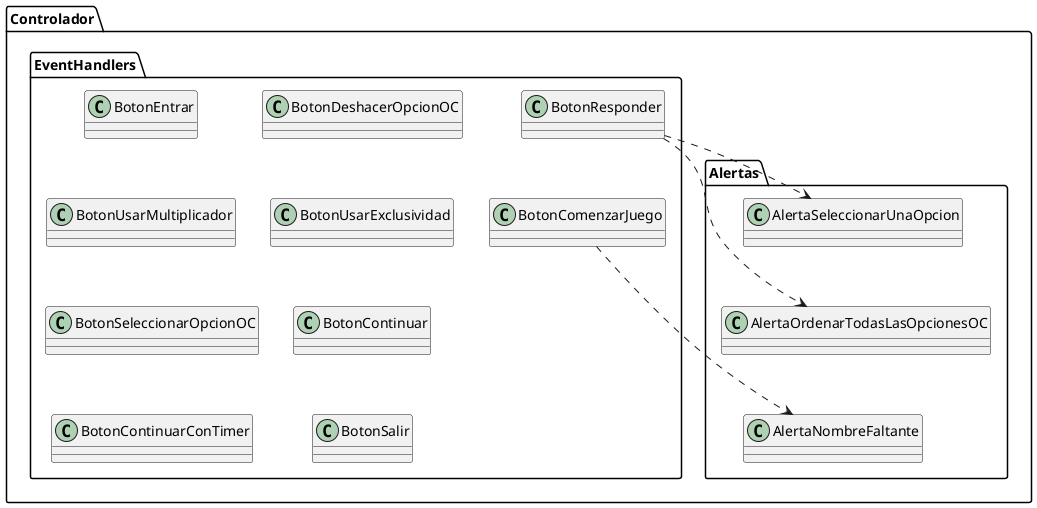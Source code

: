 @startuml
skinparam classAttributeIconSize 0

package Controlador {

    package Alertas {
        class AlertaNombreFaltante
        class AlertaOrdenarTodasLasOpcionesOC
        class AlertaSeleccionarUnaOpcion
    }

    package EventHandlers {
        class BotonComenzarJuego
        class BotonContinuar
        class BotonContinuarConTimer
        class BotonDeshacerOpcionOC
        class BotonEntrar
        class BotonResponder
        class BotonSalir
        class BotonSeleccionarOpcionOC
        class BotonUsarExclusividad
        class BotonUsarMultiplicador
    }

}

'Ordenamiento De Cuadrados
AlertaNombreFaltante -up[hidden]-> AlertaOrdenarTodasLasOpcionesOC
AlertaOrdenarTodasLasOpcionesOC -up[hidden]-> AlertaSeleccionarUnaOpcion
BotonContinuar -[hidden]-> BotonSalir
BotonDeshacerOpcionOC -[hidden]-> BotonUsarExclusividad
BotonEntrar -[hidden]-> BotonUsarMultiplicador
BotonUsarMultiplicador -[hidden]-> BotonSeleccionarOpcionOC
BotonUsarExclusividad -[hidden]-> BotonContinuar
BotonResponder -[hidden]-> BotonComenzarJuego

BotonSeleccionarOpcionOC -[hidden]-> BotonContinuarConTimer

'Herencia --|> cumple la relación 'es un'

'Asociacion --> un objeto guarda a otro

'Agregacion --o un objeto esta compuesto por otro pero no lo necesita para vivir

'Composicion --* un objeto es dueño de otro

'Dependencia ..> un objeto utiliza a otro porque lo recibe/devuelve
BotonComenzarJuego .right.> AlertaNombreFaltante
BotonResponder .down.> AlertaSeleccionarUnaOpcion
BotonResponder .right.> AlertaOrdenarTodasLasOpcionesOC

'Interfaces ..|> colección de declaraciones de métodos sin implemetnar

@enduml